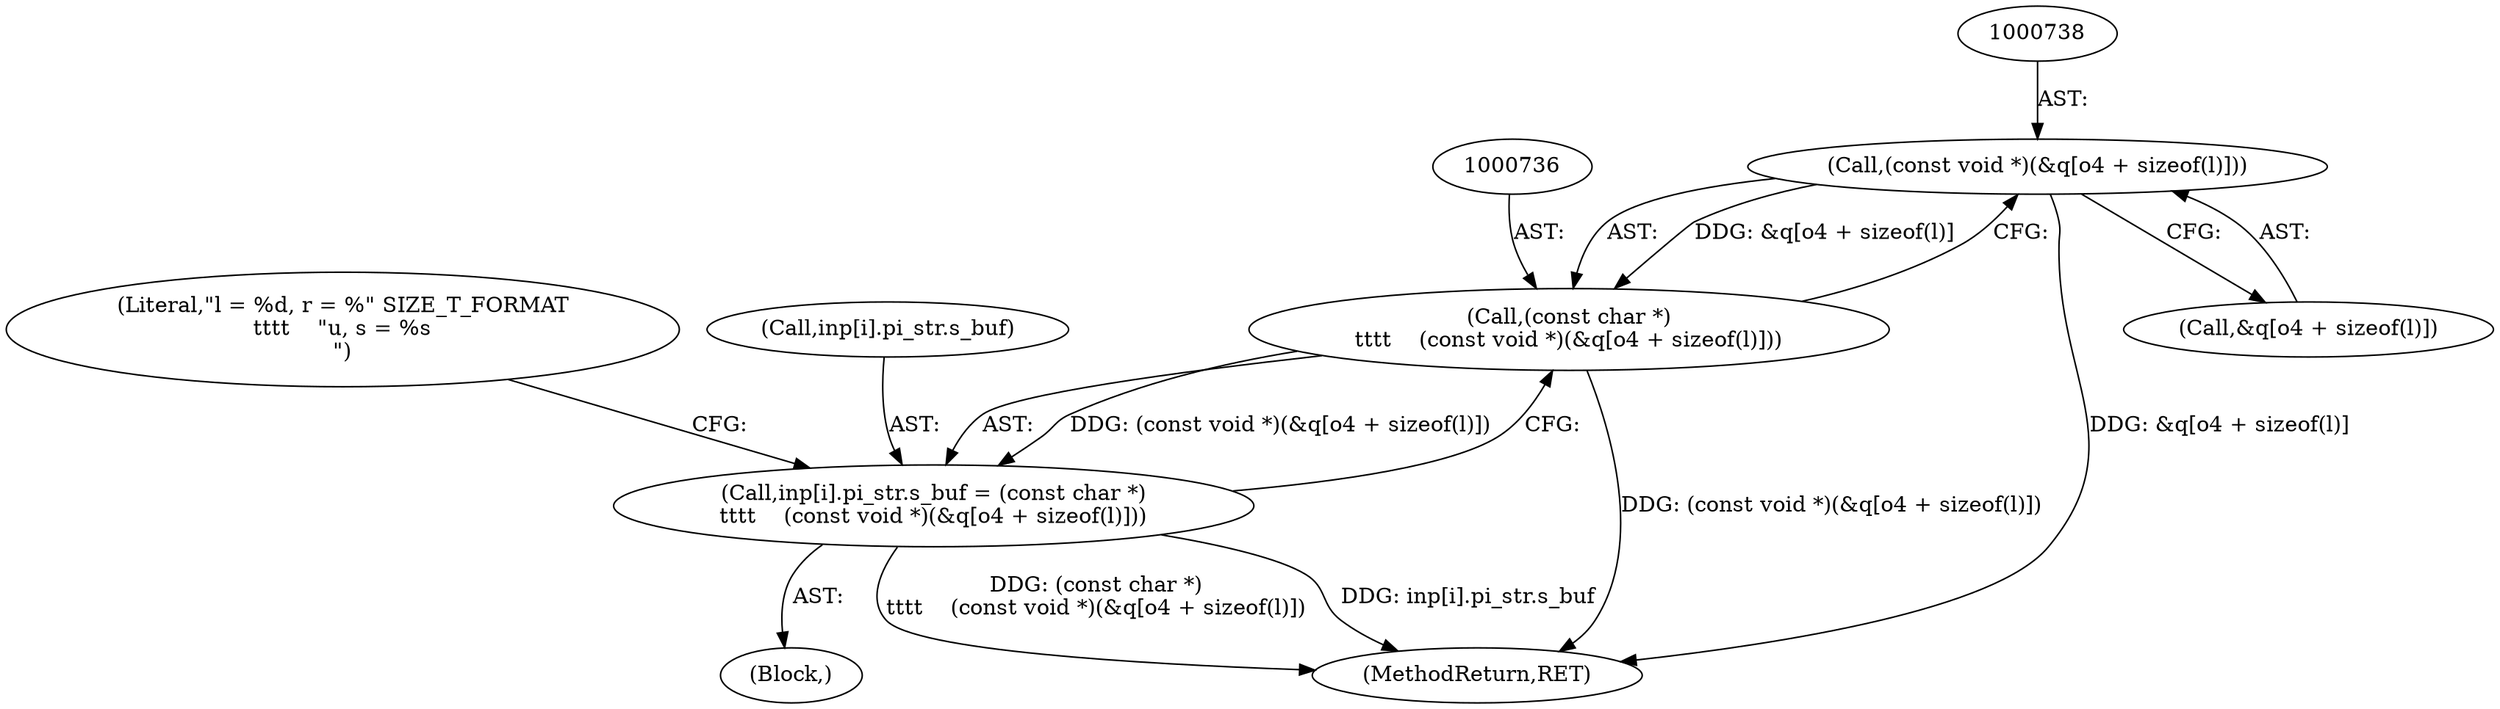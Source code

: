 digraph "0_file_f97486ef5dc3e8735440edc4fc8808c63e1a3ef0@array" {
"1000737" [label="(Call,(const void *)(&q[o4 + sizeof(l)]))"];
"1000735" [label="(Call,(const char *)\n\t\t\t\t    (const void *)(&q[o4 + sizeof(l)]))"];
"1000727" [label="(Call,inp[i].pi_str.s_buf = (const char *)\n\t\t\t\t    (const void *)(&q[o4 + sizeof(l)]))"];
"1000727" [label="(Call,inp[i].pi_str.s_buf = (const char *)\n\t\t\t\t    (const void *)(&q[o4 + sizeof(l)]))"];
"1000711" [label="(Block,)"];
"1000737" [label="(Call,(const void *)(&q[o4 + sizeof(l)]))"];
"1000853" [label="(MethodReturn,RET)"];
"1000748" [label="(Literal,\"l = %d, r = %\" SIZE_T_FORMAT\n\t\t\t\t    \"u, s = %s\n\")"];
"1000735" [label="(Call,(const char *)\n\t\t\t\t    (const void *)(&q[o4 + sizeof(l)]))"];
"1000739" [label="(Call,&q[o4 + sizeof(l)])"];
"1000728" [label="(Call,inp[i].pi_str.s_buf)"];
"1000737" -> "1000735"  [label="AST: "];
"1000737" -> "1000739"  [label="CFG: "];
"1000738" -> "1000737"  [label="AST: "];
"1000739" -> "1000737"  [label="AST: "];
"1000735" -> "1000737"  [label="CFG: "];
"1000737" -> "1000853"  [label="DDG: &q[o4 + sizeof(l)]"];
"1000737" -> "1000735"  [label="DDG: &q[o4 + sizeof(l)]"];
"1000735" -> "1000727"  [label="AST: "];
"1000736" -> "1000735"  [label="AST: "];
"1000727" -> "1000735"  [label="CFG: "];
"1000735" -> "1000853"  [label="DDG: (const void *)(&q[o4 + sizeof(l)])"];
"1000735" -> "1000727"  [label="DDG: (const void *)(&q[o4 + sizeof(l)])"];
"1000727" -> "1000711"  [label="AST: "];
"1000728" -> "1000727"  [label="AST: "];
"1000748" -> "1000727"  [label="CFG: "];
"1000727" -> "1000853"  [label="DDG: (const char *)\n\t\t\t\t    (const void *)(&q[o4 + sizeof(l)])"];
"1000727" -> "1000853"  [label="DDG: inp[i].pi_str.s_buf"];
}
